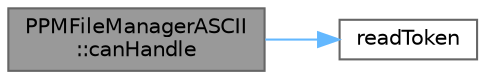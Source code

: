 digraph "PPMFileManagerASCII::canHandle"
{
 // INTERACTIVE_SVG=YES
 // LATEX_PDF_SIZE
  bgcolor="transparent";
  edge [fontname=Helvetica,fontsize=10,labelfontname=Helvetica,labelfontsize=10];
  node [fontname=Helvetica,fontsize=10,shape=box,height=0.2,width=0.4];
  rankdir="LR";
  Node1 [id="Node000001",label="PPMFileManagerASCII\l::canHandle",height=0.2,width=0.4,color="gray40", fillcolor="grey60", style="filled", fontcolor="black",tooltip="Checks if the file identifier is P3."];
  Node1 -> Node2 [id="edge1_Node000001_Node000002",color="steelblue1",style="solid",tooltip=" "];
  Node2 [id="Node000002",label="readToken",height=0.2,width=0.4,color="grey40", fillcolor="white", style="filled",URL="$_helpers_8hpp.html#aa0008db5b227ad5bfff9da4eac62157b",tooltip="Reads the next valid token from a PNM file input stream."];
}
